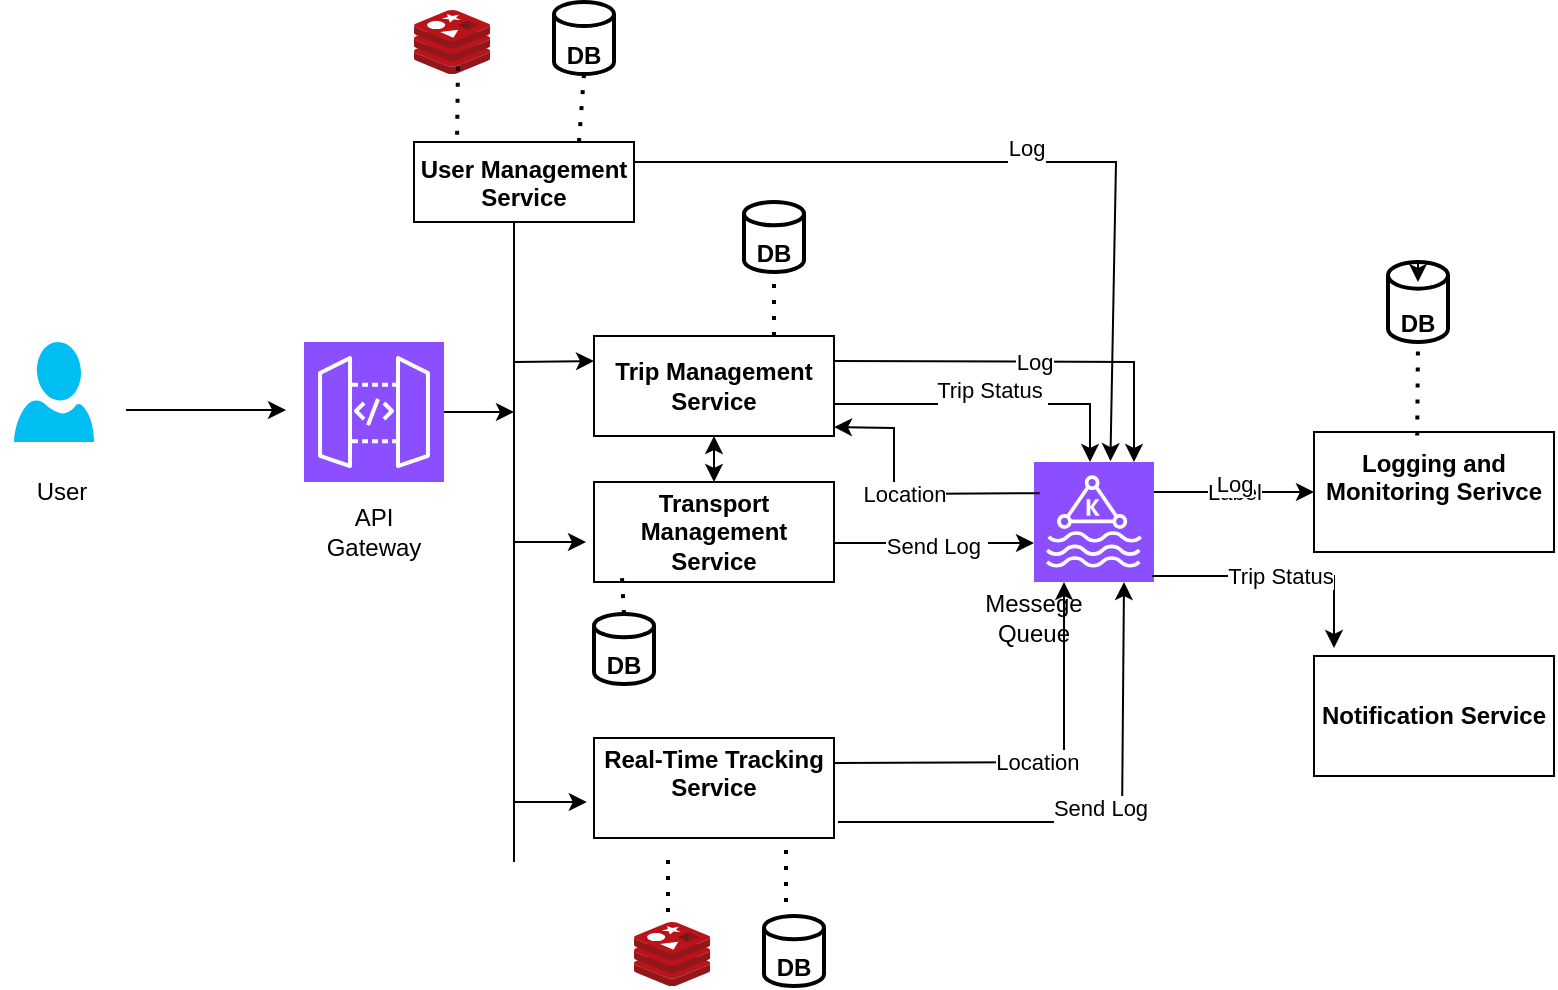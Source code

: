 <mxfile version="24.8.6">
  <diagram name="Page-1" id="eXEJ7AQ4ad8nRnjGjyOb">
    <mxGraphModel dx="1050" dy="530" grid="1" gridSize="10" guides="1" tooltips="1" connect="1" arrows="1" fold="1" page="1" pageScale="1" pageWidth="850" pageHeight="1100" math="0" shadow="0">
      <root>
        <mxCell id="0" />
        <mxCell id="1" parent="0" />
        <mxCell id="vskYOqWkcnwVmKQwBKcq-1" value="" style="verticalLabelPosition=bottom;html=1;verticalAlign=top;align=center;strokeColor=none;fillColor=#00BEF2;shape=mxgraph.azure.user;" parent="1" vertex="1">
          <mxGeometry x="50" y="260" width="40" height="50" as="geometry" />
        </mxCell>
        <mxCell id="vskYOqWkcnwVmKQwBKcq-3" value="" style="sketch=0;points=[[0,0,0],[0.25,0,0],[0.5,0,0],[0.75,0,0],[1,0,0],[0,1,0],[0.25,1,0],[0.5,1,0],[0.75,1,0],[1,1,0],[0,0.25,0],[0,0.5,0],[0,0.75,0],[1,0.25,0],[1,0.5,0],[1,0.75,0]];outlineConnect=0;fontColor=#232F3E;fillColor=#8C4FFF;strokeColor=#ffffff;dashed=0;verticalLabelPosition=bottom;verticalAlign=top;align=center;html=1;fontSize=12;fontStyle=0;aspect=fixed;shape=mxgraph.aws4.resourceIcon;resIcon=mxgraph.aws4.api_gateway;" parent="1" vertex="1">
          <mxGeometry x="195" y="260" width="70" height="70" as="geometry" />
        </mxCell>
        <mxCell id="vskYOqWkcnwVmKQwBKcq-4" value="User" style="text;html=1;align=center;verticalAlign=middle;whiteSpace=wrap;rounded=0;" parent="1" vertex="1">
          <mxGeometry x="43.75" y="320" width="60" height="30" as="geometry" />
        </mxCell>
        <mxCell id="vskYOqWkcnwVmKQwBKcq-5" value="API Gateway" style="text;html=1;align=center;verticalAlign=middle;whiteSpace=wrap;rounded=0;" parent="1" vertex="1">
          <mxGeometry x="200" y="340" width="60" height="30" as="geometry" />
        </mxCell>
        <mxCell id="vskYOqWkcnwVmKQwBKcq-6" value="" style="endArrow=classic;html=1;rounded=0;" parent="1" edge="1">
          <mxGeometry width="50" height="50" relative="1" as="geometry">
            <mxPoint x="106" y="294" as="sourcePoint" />
            <mxPoint x="186" y="294" as="targetPoint" />
            <Array as="points">
              <mxPoint x="146" y="294" />
            </Array>
          </mxGeometry>
        </mxCell>
        <mxCell id="vskYOqWkcnwVmKQwBKcq-8" value="Trip Management Service" style="rounded=0;whiteSpace=wrap;html=1;fontStyle=1" parent="1" vertex="1">
          <mxGeometry x="340" y="257" width="120" height="50" as="geometry" />
        </mxCell>
        <mxCell id="vskYOqWkcnwVmKQwBKcq-9" value="Transport Management Service" style="rounded=0;whiteSpace=wrap;html=1;fontStyle=1" parent="1" vertex="1">
          <mxGeometry x="340" y="330" width="120" height="50" as="geometry" />
        </mxCell>
        <mxCell id="vskYOqWkcnwVmKQwBKcq-10" value="Real-Time Tracking&lt;div&gt;Service&lt;/div&gt;&lt;div&gt;&amp;nbsp;&lt;/div&gt;" style="rounded=0;whiteSpace=wrap;html=1;fontStyle=1" parent="1" vertex="1">
          <mxGeometry x="340" y="458" width="120" height="50" as="geometry" />
        </mxCell>
        <mxCell id="vskYOqWkcnwVmKQwBKcq-11" value="User Management Service&lt;div&gt;&lt;br&gt;&lt;/div&gt;" style="rounded=0;whiteSpace=wrap;html=1;align=center;verticalAlign=top;fontStyle=1" parent="1" vertex="1">
          <mxGeometry x="250" y="160" width="110" height="40" as="geometry" />
        </mxCell>
        <mxCell id="vskYOqWkcnwVmKQwBKcq-12" value="&lt;div&gt;Logging and Monitoring Serivce&lt;/div&gt;&lt;div&gt;&lt;br&gt;&lt;/div&gt;" style="rounded=0;whiteSpace=wrap;html=1;fontStyle=1" parent="1" vertex="1">
          <mxGeometry x="700" y="305" width="120" height="60" as="geometry" />
        </mxCell>
        <mxCell id="vskYOqWkcnwVmKQwBKcq-13" value="Notification Service" style="rounded=0;whiteSpace=wrap;html=1;fontStyle=1" parent="1" vertex="1">
          <mxGeometry x="700" y="417" width="120" height="60" as="geometry" />
        </mxCell>
        <mxCell id="vskYOqWkcnwVmKQwBKcq-15" style="edgeStyle=orthogonalEdgeStyle;rounded=0;orthogonalLoop=1;jettySize=auto;html=1;exitX=1;exitY=0.5;exitDx=0;exitDy=0;exitPerimeter=0;" parent="1" source="vskYOqWkcnwVmKQwBKcq-3" edge="1">
          <mxGeometry relative="1" as="geometry">
            <mxPoint x="300" y="295" as="targetPoint" />
          </mxGeometry>
        </mxCell>
        <mxCell id="vskYOqWkcnwVmKQwBKcq-16" value="DB" style="strokeWidth=2;html=1;shape=mxgraph.flowchart.database;whiteSpace=wrap;verticalAlign=bottom;fontStyle=1" parent="1" vertex="1">
          <mxGeometry x="415" y="190" width="30" height="35" as="geometry" />
        </mxCell>
        <mxCell id="vskYOqWkcnwVmKQwBKcq-17" value="DB" style="strokeWidth=2;html=1;shape=mxgraph.flowchart.database;whiteSpace=wrap;verticalAlign=bottom;fontStyle=1" parent="1" vertex="1">
          <mxGeometry x="320" y="90" width="30" height="36" as="geometry" />
        </mxCell>
        <mxCell id="vskYOqWkcnwVmKQwBKcq-18" value="" style="image;sketch=0;aspect=fixed;html=1;points=[];align=center;fontSize=12;image=img/lib/mscae/Cache_Redis_Product.svg;" parent="1" vertex="1">
          <mxGeometry x="250" y="94" width="38.1" height="32" as="geometry" />
        </mxCell>
        <mxCell id="vskYOqWkcnwVmKQwBKcq-24" value="" style="sketch=0;points=[[0,0,0],[0.25,0,0],[0.5,0,0],[0.75,0,0],[1,0,0],[0,1,0],[0.25,1,0],[0.5,1,0],[0.75,1,0],[1,1,0],[0,0.25,0],[0,0.5,0],[0,0.75,0],[1,0.25,0],[1,0.5,0],[1,0.75,0]];outlineConnect=0;fontColor=#232F3E;fillColor=#8C4FFF;strokeColor=#ffffff;dashed=0;verticalLabelPosition=bottom;verticalAlign=top;align=center;html=1;fontSize=12;fontStyle=0;aspect=fixed;shape=mxgraph.aws4.resourceIcon;resIcon=mxgraph.aws4.managed_streaming_for_kafka;" parent="1" vertex="1">
          <mxGeometry x="560" y="320" width="60" height="60" as="geometry" />
        </mxCell>
        <mxCell id="vskYOqWkcnwVmKQwBKcq-28" value="" style="endArrow=none;dashed=1;html=1;dashPattern=1 3;strokeWidth=2;rounded=0;entryX=0.5;entryY=1;entryDx=0;entryDy=0;entryPerimeter=0;exitX=0.75;exitY=0;exitDx=0;exitDy=0;" parent="1" source="vskYOqWkcnwVmKQwBKcq-8" target="vskYOqWkcnwVmKQwBKcq-16" edge="1">
          <mxGeometry width="50" height="50" relative="1" as="geometry">
            <mxPoint x="455" y="270" as="sourcePoint" />
            <mxPoint x="450" y="250" as="targetPoint" />
          </mxGeometry>
        </mxCell>
        <mxCell id="vskYOqWkcnwVmKQwBKcq-30" value="" style="endArrow=none;dashed=1;html=1;dashPattern=1 3;strokeWidth=2;rounded=0;entryX=0.577;entryY=0.887;entryDx=0;entryDy=0;entryPerimeter=0;exitX=0.196;exitY=-0.09;exitDx=0;exitDy=0;exitPerimeter=0;" parent="1" source="vskYOqWkcnwVmKQwBKcq-11" target="vskYOqWkcnwVmKQwBKcq-18" edge="1">
          <mxGeometry width="50" height="50" relative="1" as="geometry">
            <mxPoint x="280" y="160" as="sourcePoint" />
            <mxPoint x="450" y="250" as="targetPoint" />
          </mxGeometry>
        </mxCell>
        <mxCell id="vskYOqWkcnwVmKQwBKcq-31" value="" style="endArrow=none;dashed=1;html=1;dashPattern=1 3;strokeWidth=2;rounded=0;entryX=0.5;entryY=1;entryDx=0;entryDy=0;entryPerimeter=0;exitX=0.75;exitY=0;exitDx=0;exitDy=0;" parent="1" source="vskYOqWkcnwVmKQwBKcq-11" target="vskYOqWkcnwVmKQwBKcq-17" edge="1">
          <mxGeometry width="50" height="50" relative="1" as="geometry">
            <mxPoint x="440" y="150" as="sourcePoint" />
            <mxPoint x="450" y="250" as="targetPoint" />
          </mxGeometry>
        </mxCell>
        <mxCell id="vskYOqWkcnwVmKQwBKcq-38" value="DB" style="strokeWidth=2;html=1;shape=mxgraph.flowchart.database;whiteSpace=wrap;verticalAlign=bottom;fontStyle=1" parent="1" vertex="1">
          <mxGeometry x="737" y="220" width="30" height="40" as="geometry" />
        </mxCell>
        <mxCell id="vskYOqWkcnwVmKQwBKcq-40" style="edgeStyle=orthogonalEdgeStyle;rounded=0;orthogonalLoop=1;jettySize=auto;html=1;exitX=0.5;exitY=0;exitDx=0;exitDy=0;exitPerimeter=0;entryX=0.5;entryY=0.25;entryDx=0;entryDy=0;entryPerimeter=0;" parent="1" source="vskYOqWkcnwVmKQwBKcq-38" target="vskYOqWkcnwVmKQwBKcq-38" edge="1">
          <mxGeometry relative="1" as="geometry" />
        </mxCell>
        <mxCell id="vskYOqWkcnwVmKQwBKcq-43" value="" style="image;sketch=0;aspect=fixed;html=1;points=[];align=center;fontSize=12;image=img/lib/mscae/Cache_Redis_Product.svg;" parent="1" vertex="1">
          <mxGeometry x="360" y="550" width="38.1" height="32" as="geometry" />
        </mxCell>
        <mxCell id="vskYOqWkcnwVmKQwBKcq-45" value="" style="endArrow=none;dashed=1;html=1;dashPattern=1 3;strokeWidth=2;rounded=0;" parent="1" edge="1">
          <mxGeometry width="50" height="50" relative="1" as="geometry">
            <mxPoint x="436" y="514" as="sourcePoint" />
            <mxPoint x="436" y="544" as="targetPoint" />
          </mxGeometry>
        </mxCell>
        <mxCell id="vskYOqWkcnwVmKQwBKcq-47" value="DB" style="strokeWidth=2;html=1;shape=mxgraph.flowchart.database;whiteSpace=wrap;verticalAlign=bottom;fontStyle=1" parent="1" vertex="1">
          <mxGeometry x="425" y="547" width="30" height="35" as="geometry" />
        </mxCell>
        <mxCell id="vskYOqWkcnwVmKQwBKcq-49" value="" style="endArrow=none;dashed=1;html=1;dashPattern=1 3;strokeWidth=2;rounded=0;entryX=0.691;entryY=1.04;entryDx=0;entryDy=0;entryPerimeter=0;" parent="1" edge="1">
          <mxGeometry width="50" height="50" relative="1" as="geometry">
            <mxPoint x="377" y="545" as="sourcePoint" />
            <mxPoint x="377" y="517" as="targetPoint" />
          </mxGeometry>
        </mxCell>
        <mxCell id="vskYOqWkcnwVmKQwBKcq-53" value="" style="endArrow=none;html=1;rounded=0;" parent="1" edge="1">
          <mxGeometry width="50" height="50" relative="1" as="geometry">
            <mxPoint x="300" y="520" as="sourcePoint" />
            <mxPoint x="300" y="200" as="targetPoint" />
          </mxGeometry>
        </mxCell>
        <mxCell id="vskYOqWkcnwVmKQwBKcq-55" value="" style="endArrow=classic;html=1;rounded=0;entryX=0;entryY=0.25;entryDx=0;entryDy=0;" parent="1" target="vskYOqWkcnwVmKQwBKcq-8" edge="1">
          <mxGeometry width="50" height="50" relative="1" as="geometry">
            <mxPoint x="300" y="270" as="sourcePoint" />
            <mxPoint x="450" y="250" as="targetPoint" />
          </mxGeometry>
        </mxCell>
        <mxCell id="vskYOqWkcnwVmKQwBKcq-57" value="" style="endArrow=classic;html=1;rounded=0;" parent="1" edge="1">
          <mxGeometry width="50" height="50" relative="1" as="geometry">
            <mxPoint x="300" y="360" as="sourcePoint" />
            <mxPoint x="336" y="360" as="targetPoint" />
          </mxGeometry>
        </mxCell>
        <mxCell id="vskYOqWkcnwVmKQwBKcq-58" value="Log" style="endArrow=classic;html=1;rounded=0;exitX=1;exitY=0.25;exitDx=0;exitDy=0;" parent="1" source="vskYOqWkcnwVmKQwBKcq-8" edge="1">
          <mxGeometry relative="1" as="geometry">
            <mxPoint x="370" y="380" as="sourcePoint" />
            <mxPoint x="610" y="320" as="targetPoint" />
            <Array as="points">
              <mxPoint x="610" y="270" />
            </Array>
          </mxGeometry>
        </mxCell>
        <mxCell id="vskYOqWkcnwVmKQwBKcq-60" value="" style="endArrow=classic;html=1;rounded=0;exitX=1;exitY=0.25;exitDx=0;exitDy=0;exitPerimeter=0;entryX=0;entryY=0.5;entryDx=0;entryDy=0;" parent="1" source="vskYOqWkcnwVmKQwBKcq-24" target="vskYOqWkcnwVmKQwBKcq-12" edge="1">
          <mxGeometry relative="1" as="geometry">
            <mxPoint x="370" y="380" as="sourcePoint" />
            <mxPoint x="470" y="380" as="targetPoint" />
          </mxGeometry>
        </mxCell>
        <mxCell id="vskYOqWkcnwVmKQwBKcq-61" value="Label" style="edgeLabel;resizable=0;html=1;;align=center;verticalAlign=middle;" parent="vskYOqWkcnwVmKQwBKcq-60" connectable="0" vertex="1">
          <mxGeometry relative="1" as="geometry" />
        </mxCell>
        <mxCell id="vskYOqWkcnwVmKQwBKcq-62" value="&lt;br&gt;&lt;div&gt;&lt;br&gt;&lt;/div&gt;" style="edgeLabel;html=1;align=center;verticalAlign=middle;resizable=0;points=[];" parent="vskYOqWkcnwVmKQwBKcq-60" vertex="1" connectable="0">
          <mxGeometry x="0.195" y="-2" relative="1" as="geometry">
            <mxPoint as="offset" />
          </mxGeometry>
        </mxCell>
        <mxCell id="t34tT2cTHQwuIw1zyMxt-5" value="Log" style="edgeLabel;html=1;align=center;verticalAlign=middle;resizable=0;points=[];" parent="vskYOqWkcnwVmKQwBKcq-60" vertex="1" connectable="0">
          <mxGeometry x="-0.005" y="4" relative="1" as="geometry">
            <mxPoint as="offset" />
          </mxGeometry>
        </mxCell>
        <mxCell id="vskYOqWkcnwVmKQwBKcq-63" value="" style="endArrow=none;dashed=1;html=1;dashPattern=1 3;strokeWidth=2;rounded=0;entryX=0.5;entryY=1;entryDx=0;entryDy=0;entryPerimeter=0;exitX=0.43;exitY=0.03;exitDx=0;exitDy=0;exitPerimeter=0;" parent="1" source="vskYOqWkcnwVmKQwBKcq-12" target="vskYOqWkcnwVmKQwBKcq-38" edge="1">
          <mxGeometry width="50" height="50" relative="1" as="geometry">
            <mxPoint x="400" y="400" as="sourcePoint" />
            <mxPoint x="450" y="350" as="targetPoint" />
          </mxGeometry>
        </mxCell>
        <mxCell id="vskYOqWkcnwVmKQwBKcq-66" value="" style="endArrow=classic;html=1;rounded=0;" parent="1" edge="1">
          <mxGeometry relative="1" as="geometry">
            <mxPoint x="460" y="360.5" as="sourcePoint" />
            <mxPoint x="560" y="360.5" as="targetPoint" />
          </mxGeometry>
        </mxCell>
        <mxCell id="vskYOqWkcnwVmKQwBKcq-67" value="Label" style="edgeLabel;resizable=0;html=1;;align=center;verticalAlign=middle;" parent="vskYOqWkcnwVmKQwBKcq-66" connectable="0" vertex="1">
          <mxGeometry relative="1" as="geometry" />
        </mxCell>
        <mxCell id="vskYOqWkcnwVmKQwBKcq-68" value="Send Log&amp;nbsp;" style="edgeLabel;html=1;align=center;verticalAlign=middle;resizable=0;points=[];" parent="vskYOqWkcnwVmKQwBKcq-66" vertex="1" connectable="0">
          <mxGeometry x="0.016" y="-1" relative="1" as="geometry">
            <mxPoint as="offset" />
          </mxGeometry>
        </mxCell>
        <mxCell id="vskYOqWkcnwVmKQwBKcq-69" value="Send Log&lt;div&gt;&lt;br&gt;&lt;/div&gt;" style="endArrow=classic;html=1;rounded=0;entryX=0.75;entryY=1;entryDx=0;entryDy=0;entryPerimeter=0;" parent="1" target="vskYOqWkcnwVmKQwBKcq-24" edge="1">
          <mxGeometry relative="1" as="geometry">
            <mxPoint x="462" y="500" as="sourcePoint" />
            <mxPoint x="604" y="417" as="targetPoint" />
            <Array as="points">
              <mxPoint x="604" y="500" />
            </Array>
          </mxGeometry>
        </mxCell>
        <mxCell id="t34tT2cTHQwuIw1zyMxt-1" value="Trip Status&amp;nbsp;&lt;div&gt;&lt;br&gt;&lt;/div&gt;" style="endArrow=classic;html=1;rounded=0;entryX=0.5;entryY=0;entryDx=0;entryDy=0;entryPerimeter=0;" parent="1" edge="1">
          <mxGeometry relative="1" as="geometry">
            <mxPoint x="460" y="291" as="sourcePoint" />
            <mxPoint x="588" y="320" as="targetPoint" />
            <Array as="points">
              <mxPoint x="588" y="291" />
            </Array>
          </mxGeometry>
        </mxCell>
        <mxCell id="t34tT2cTHQwuIw1zyMxt-3" value="" style="endArrow=classic;html=1;rounded=0;" parent="1" edge="1">
          <mxGeometry relative="1" as="geometry">
            <mxPoint x="619" y="377" as="sourcePoint" />
            <mxPoint x="710" y="413" as="targetPoint" />
            <Array as="points">
              <mxPoint x="710" y="377" />
            </Array>
          </mxGeometry>
        </mxCell>
        <mxCell id="t34tT2cTHQwuIw1zyMxt-4" value="&lt;div&gt;Trip Status&lt;/div&gt;" style="edgeLabel;resizable=0;html=1;;align=center;verticalAlign=middle;" parent="t34tT2cTHQwuIw1zyMxt-3" connectable="0" vertex="1">
          <mxGeometry relative="1" as="geometry" />
        </mxCell>
        <mxCell id="t34tT2cTHQwuIw1zyMxt-6" value="DB" style="strokeWidth=2;html=1;shape=mxgraph.flowchart.database;whiteSpace=wrap;verticalAlign=bottom;fontStyle=1" parent="1" vertex="1">
          <mxGeometry x="340" y="396" width="30" height="35" as="geometry" />
        </mxCell>
        <mxCell id="t34tT2cTHQwuIw1zyMxt-7" value="" style="endArrow=none;dashed=1;html=1;dashPattern=1 3;strokeWidth=2;rounded=0;entryX=0.5;entryY=1;entryDx=0;entryDy=0;entryPerimeter=0;exitX=0.5;exitY=0;exitDx=0;exitDy=0;exitPerimeter=0;" parent="1" source="t34tT2cTHQwuIw1zyMxt-6" edge="1">
          <mxGeometry width="50" height="50" relative="1" as="geometry">
            <mxPoint x="360" y="390" as="sourcePoint" />
            <mxPoint x="354" y="378" as="targetPoint" />
          </mxGeometry>
        </mxCell>
        <mxCell id="t34tT2cTHQwuIw1zyMxt-8" value="" style="endArrow=classic;html=1;rounded=0;entryX=0.25;entryY=1;entryDx=0;entryDy=0;entryPerimeter=0;exitX=1;exitY=0.25;exitDx=0;exitDy=0;" parent="1" source="vskYOqWkcnwVmKQwBKcq-10" target="vskYOqWkcnwVmKQwBKcq-24" edge="1">
          <mxGeometry relative="1" as="geometry">
            <mxPoint x="460" y="480" as="sourcePoint" />
            <mxPoint x="470" y="380" as="targetPoint" />
            <Array as="points">
              <mxPoint x="575" y="470" />
            </Array>
          </mxGeometry>
        </mxCell>
        <mxCell id="t34tT2cTHQwuIw1zyMxt-9" value="Location&amp;nbsp;" style="edgeLabel;resizable=0;html=1;;align=center;verticalAlign=middle;" parent="t34tT2cTHQwuIw1zyMxt-8" connectable="0" vertex="1">
          <mxGeometry relative="1" as="geometry" />
        </mxCell>
        <mxCell id="t34tT2cTHQwuIw1zyMxt-10" value="" style="endArrow=classic;html=1;rounded=0;exitX=0.047;exitY=0.127;exitDx=0;exitDy=0;exitPerimeter=0;entryX=1;entryY=0.75;entryDx=0;entryDy=0;" parent="1" edge="1">
          <mxGeometry relative="1" as="geometry">
            <mxPoint x="562.82" y="335.62" as="sourcePoint" />
            <mxPoint x="460" y="302.5" as="targetPoint" />
            <Array as="points">
              <mxPoint x="490" y="336" />
              <mxPoint x="490" y="303" />
            </Array>
          </mxGeometry>
        </mxCell>
        <mxCell id="t34tT2cTHQwuIw1zyMxt-11" value="Location" style="edgeLabel;resizable=0;html=1;;align=center;verticalAlign=middle;" parent="t34tT2cTHQwuIw1zyMxt-10" connectable="0" vertex="1">
          <mxGeometry relative="1" as="geometry" />
        </mxCell>
        <mxCell id="t34tT2cTHQwuIw1zyMxt-12" value="" style="endArrow=classic;html=1;rounded=0;entryX=-0.03;entryY=0.64;entryDx=0;entryDy=0;entryPerimeter=0;" parent="1" target="vskYOqWkcnwVmKQwBKcq-10" edge="1">
          <mxGeometry width="50" height="50" relative="1" as="geometry">
            <mxPoint x="300" y="490" as="sourcePoint" />
            <mxPoint x="450" y="350" as="targetPoint" />
          </mxGeometry>
        </mxCell>
        <mxCell id="t34tT2cTHQwuIw1zyMxt-15" value="" style="endArrow=classic;html=1;rounded=0;entryX=0.62;entryY=-0.007;entryDx=0;entryDy=0;entryPerimeter=0;exitX=1;exitY=0.25;exitDx=0;exitDy=0;exitPerimeter=0;" parent="1" source="vskYOqWkcnwVmKQwBKcq-11" edge="1">
          <mxGeometry relative="1" as="geometry">
            <mxPoint x="362" y="166" as="sourcePoint" />
            <mxPoint x="598.2" y="319.58" as="targetPoint" />
            <Array as="points">
              <mxPoint x="601" y="170" />
            </Array>
          </mxGeometry>
        </mxCell>
        <mxCell id="t34tT2cTHQwuIw1zyMxt-16" value="Log&lt;div&gt;&lt;br&gt;&lt;/div&gt;" style="edgeLabel;resizable=0;html=1;;align=center;verticalAlign=middle;" parent="t34tT2cTHQwuIw1zyMxt-15" connectable="0" vertex="1">
          <mxGeometry relative="1" as="geometry" />
        </mxCell>
        <mxCell id="t34tT2cTHQwuIw1zyMxt-17" value="" style="endArrow=classic;startArrow=classic;html=1;rounded=0;entryX=0.5;entryY=1;entryDx=0;entryDy=0;" parent="1" target="vskYOqWkcnwVmKQwBKcq-8" edge="1">
          <mxGeometry width="50" height="50" relative="1" as="geometry">
            <mxPoint x="400" y="330" as="sourcePoint" />
            <mxPoint x="450" y="350" as="targetPoint" />
          </mxGeometry>
        </mxCell>
        <mxCell id="bSTxt-o9gCNaq9EwvQ-2-1" value="Messege&lt;div&gt;Queue&lt;/div&gt;" style="text;html=1;align=center;verticalAlign=middle;whiteSpace=wrap;rounded=0;" vertex="1" parent="1">
          <mxGeometry x="530" y="383" width="60" height="30" as="geometry" />
        </mxCell>
      </root>
    </mxGraphModel>
  </diagram>
</mxfile>
